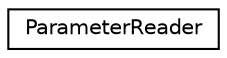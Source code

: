 digraph "Graphical Class Hierarchy"
{
 // LATEX_PDF_SIZE
  edge [fontname="Helvetica",fontsize="10",labelfontname="Helvetica",labelfontsize="10"];
  node [fontname="Helvetica",fontsize="10",shape=record];
  rankdir="LR";
  Node0 [label="ParameterReader",height=0.2,width=0.4,color="black", fillcolor="white", style="filled",URL="$classParameterReader.html",tooltip="reads parameter file and sets settings"];
}
